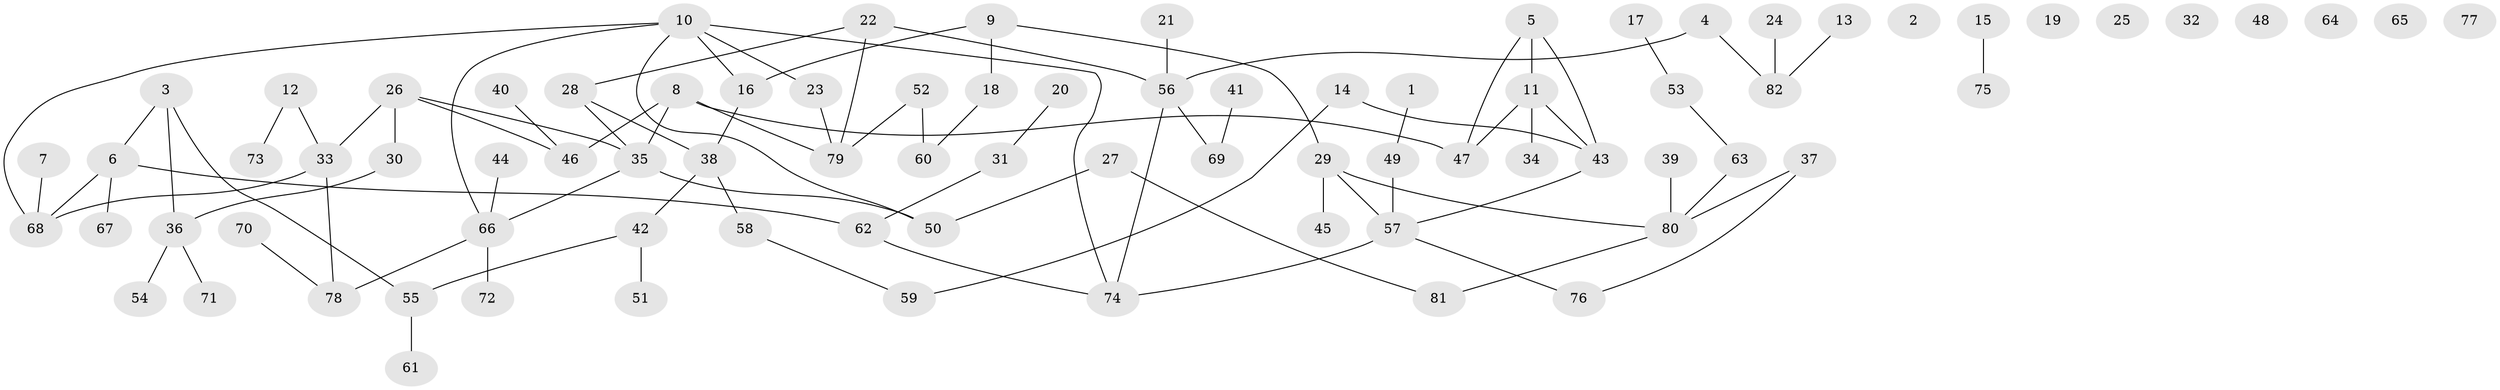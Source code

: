 // coarse degree distribution, {6: 0.08, 4: 0.08, 3: 0.24, 10: 0.04, 5: 0.08, 2: 0.24, 1: 0.24}
// Generated by graph-tools (version 1.1) at 2025/48/03/04/25 22:48:31]
// undirected, 82 vertices, 91 edges
graph export_dot {
  node [color=gray90,style=filled];
  1;
  2;
  3;
  4;
  5;
  6;
  7;
  8;
  9;
  10;
  11;
  12;
  13;
  14;
  15;
  16;
  17;
  18;
  19;
  20;
  21;
  22;
  23;
  24;
  25;
  26;
  27;
  28;
  29;
  30;
  31;
  32;
  33;
  34;
  35;
  36;
  37;
  38;
  39;
  40;
  41;
  42;
  43;
  44;
  45;
  46;
  47;
  48;
  49;
  50;
  51;
  52;
  53;
  54;
  55;
  56;
  57;
  58;
  59;
  60;
  61;
  62;
  63;
  64;
  65;
  66;
  67;
  68;
  69;
  70;
  71;
  72;
  73;
  74;
  75;
  76;
  77;
  78;
  79;
  80;
  81;
  82;
  1 -- 49;
  3 -- 6;
  3 -- 36;
  3 -- 55;
  4 -- 56;
  4 -- 82;
  5 -- 11;
  5 -- 43;
  5 -- 47;
  6 -- 62;
  6 -- 67;
  6 -- 68;
  7 -- 68;
  8 -- 35;
  8 -- 46;
  8 -- 47;
  8 -- 79;
  9 -- 16;
  9 -- 18;
  9 -- 29;
  10 -- 16;
  10 -- 23;
  10 -- 50;
  10 -- 66;
  10 -- 68;
  10 -- 74;
  11 -- 34;
  11 -- 43;
  11 -- 47;
  12 -- 33;
  12 -- 73;
  13 -- 82;
  14 -- 43;
  14 -- 59;
  15 -- 75;
  16 -- 38;
  17 -- 53;
  18 -- 60;
  20 -- 31;
  21 -- 56;
  22 -- 28;
  22 -- 56;
  22 -- 79;
  23 -- 79;
  24 -- 82;
  26 -- 30;
  26 -- 33;
  26 -- 35;
  26 -- 46;
  27 -- 50;
  27 -- 81;
  28 -- 35;
  28 -- 38;
  29 -- 45;
  29 -- 57;
  29 -- 80;
  30 -- 36;
  31 -- 62;
  33 -- 68;
  33 -- 78;
  35 -- 50;
  35 -- 66;
  36 -- 54;
  36 -- 71;
  37 -- 76;
  37 -- 80;
  38 -- 42;
  38 -- 58;
  39 -- 80;
  40 -- 46;
  41 -- 69;
  42 -- 51;
  42 -- 55;
  43 -- 57;
  44 -- 66;
  49 -- 57;
  52 -- 60;
  52 -- 79;
  53 -- 63;
  55 -- 61;
  56 -- 69;
  56 -- 74;
  57 -- 74;
  57 -- 76;
  58 -- 59;
  62 -- 74;
  63 -- 80;
  66 -- 72;
  66 -- 78;
  70 -- 78;
  80 -- 81;
}
